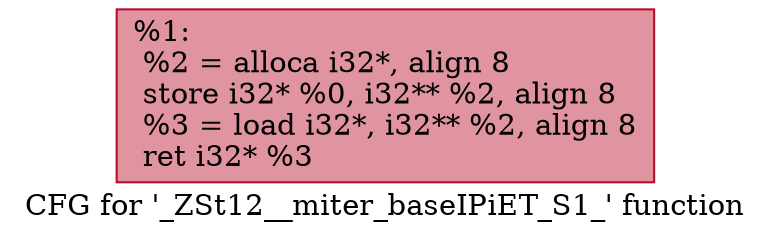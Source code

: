 digraph "CFG for '_ZSt12__miter_baseIPiET_S1_' function" {
	label="CFG for '_ZSt12__miter_baseIPiET_S1_' function";

	Node0x559aeab64c10 [shape=record,color="#b70d28ff", style=filled, fillcolor="#b70d2870",label="{%1:\l  %2 = alloca i32*, align 8\l  store i32* %0, i32** %2, align 8\l  %3 = load i32*, i32** %2, align 8\l  ret i32* %3\l}"];
}
